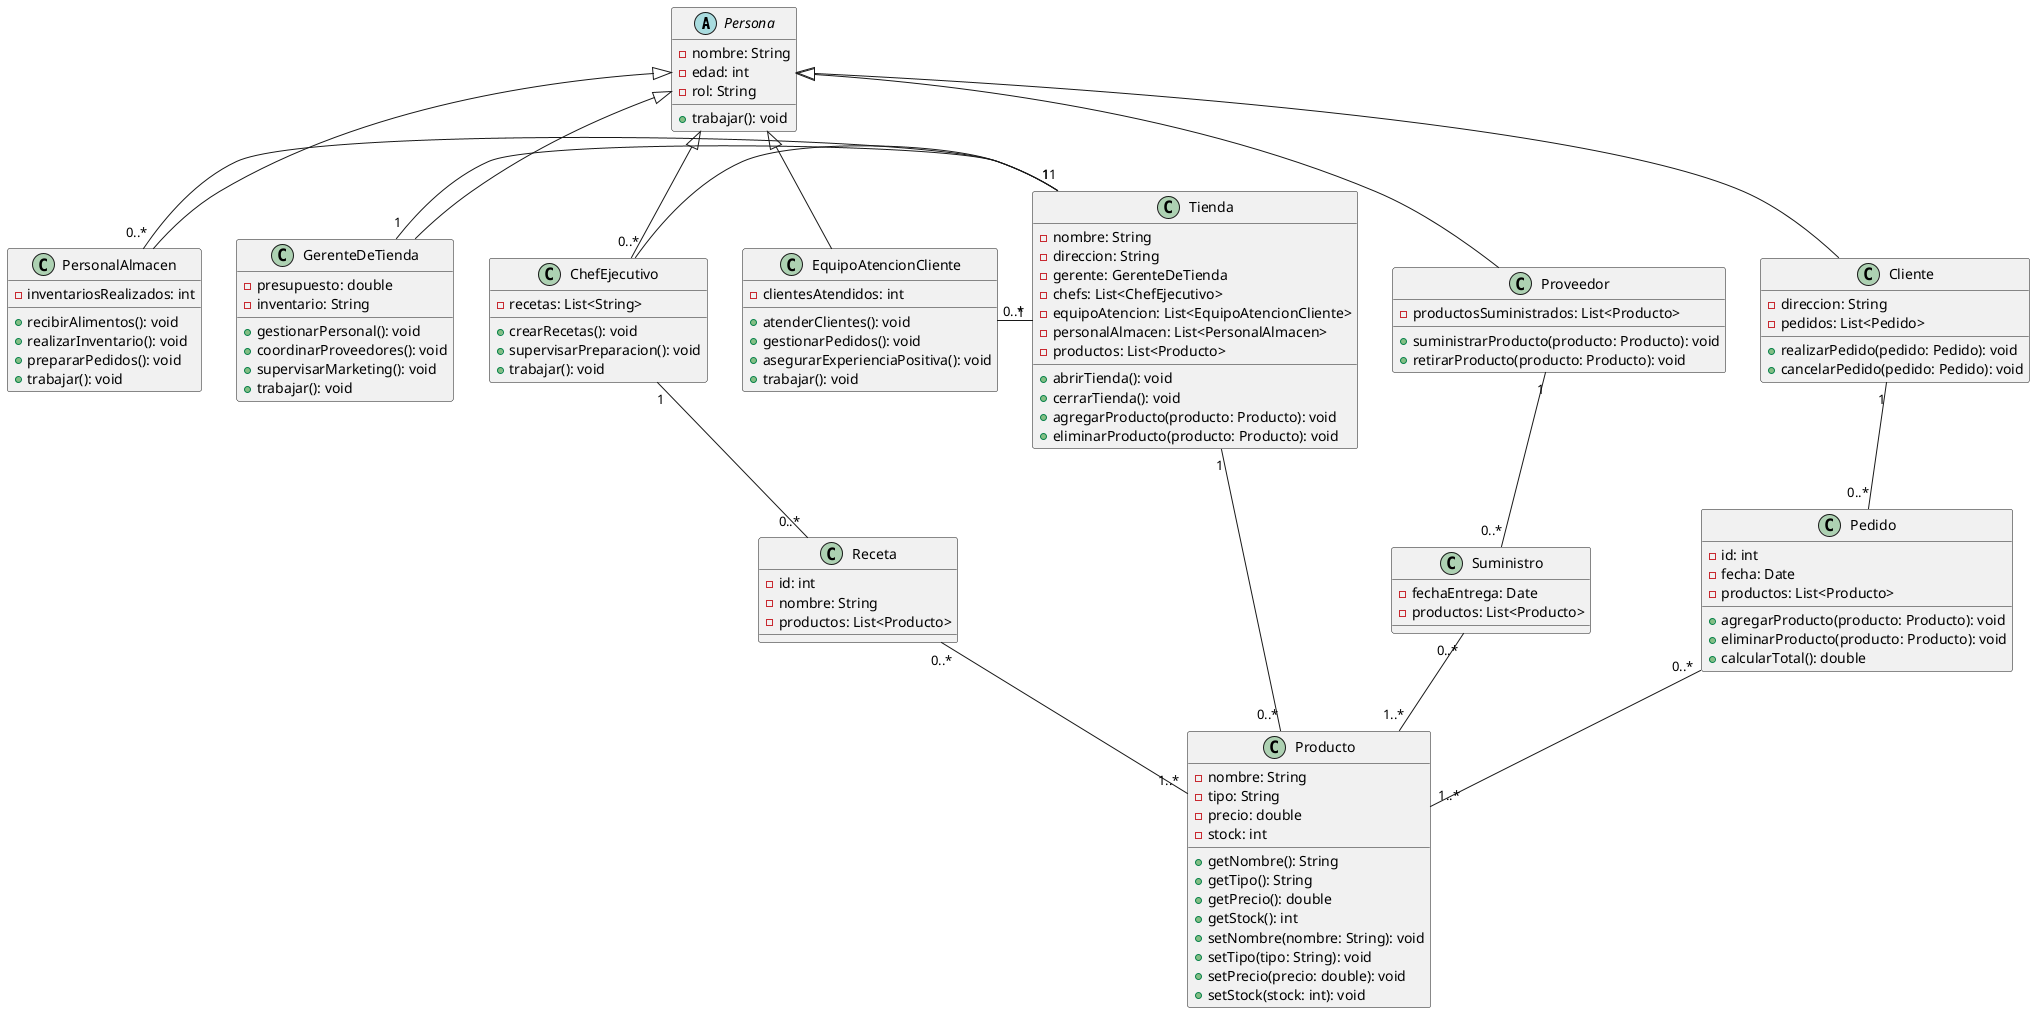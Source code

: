 @startuml
abstract class Persona {
    -nombre: String
    -edad: int
    -rol: String
    +trabajar(): void
}

class GerenteDeTienda {
    -presupuesto: double
    -inventario: String
    +gestionarPersonal(): void
    +coordinarProveedores(): void
    +supervisarMarketing(): void
    +trabajar(): void
}

class ChefEjecutivo {
    -recetas: List<String>
    +crearRecetas(): void
    +supervisarPreparacion(): void
    +trabajar(): void
}

class EquipoAtencionCliente {
    -clientesAtendidos: int
    +atenderClientes(): void
    +gestionarPedidos(): void
    +asegurarExperienciaPositiva(): void
    +trabajar(): void
}

class PersonalAlmacen {
    -inventariosRealizados: int
    +recibirAlimentos(): void
    +realizarInventario(): void
    +prepararPedidos(): void
    +trabajar(): void
}

class Cliente {
    -direccion: String
    -pedidos: List<Pedido>
    +realizarPedido(pedido: Pedido): void
    +cancelarPedido(pedido: Pedido): void
}

class Proveedor {
    -productosSuministrados: List<Producto>
    +suministrarProducto(producto: Producto): void
    +retirarProducto(producto: Producto): void
}

class Producto {
    -nombre: String
    -tipo: String
    -precio: double
    -stock: int
    +getNombre(): String
    +getTipo(): String
    +getPrecio(): double
    +getStock(): int
    +setNombre(nombre: String): void
    +setTipo(tipo: String): void
    +setPrecio(precio: double): void
    +setStock(stock: int): void
}

class Receta {
    -id: int
    -nombre: String
    -productos: List<Producto>
}

class Pedido {
    -id: int
    -fecha: Date
    -productos: List<Producto>
    +agregarProducto(producto: Producto): void
    +eliminarProducto(producto: Producto): void
    +calcularTotal(): double
}

class Suministro {
    -fechaEntrega: Date
    -productos: List<Producto>
}

class Tienda {
    -nombre: String
    -direccion: String
    -gerente: GerenteDeTienda
    -chefs: List<ChefEjecutivo>
    -equipoAtencion: List<EquipoAtencionCliente>
    -personalAlmacen: List<PersonalAlmacen>
    -productos: List<Producto>
    +abrirTienda(): void
    +cerrarTienda(): void
    +agregarProducto(producto: Producto): void
    +eliminarProducto(producto: Producto): void
}

Persona <|-- GerenteDeTienda
Persona <|-- ChefEjecutivo
Persona <|-- EquipoAtencionCliente
Persona <|-- PersonalAlmacen
Persona <|-- Cliente
Persona <|-- Proveedor

Cliente "1" -- "0..*" Pedido
Proveedor "1" -- "0..*" Suministro
Suministro "0..*" -- "1..*" Producto
Pedido "0..*" -- "1..*" Producto
GerenteDeTienda "1" -right- "1" Tienda
ChefEjecutivo "0..*" -right- "1" Tienda
EquipoAtencionCliente "0..*" -right- "1" Tienda
PersonalAlmacen "0..*" -right- "1" Tienda
Producto "0..*" -left- "1" Tienda
Receta "0..*" -- "1..*" Producto
ChefEjecutivo "1" -- "0..*" Receta

@enduml
